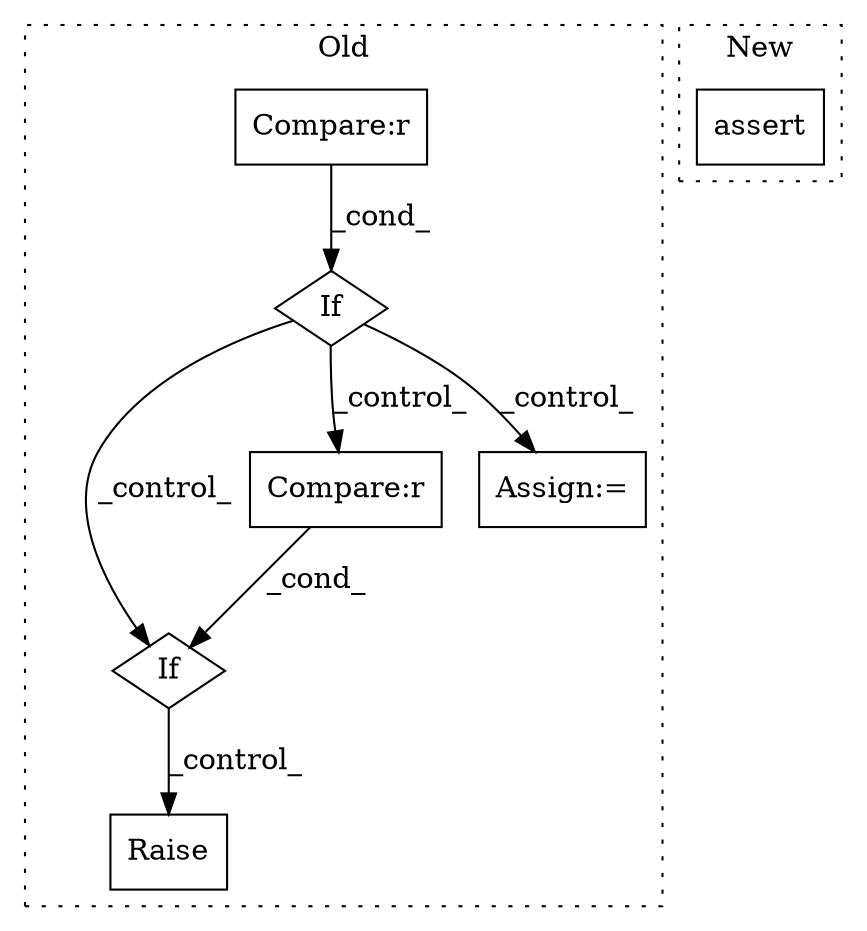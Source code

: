 digraph G {
subgraph cluster0 {
1 [label="Raise" a="91" s="5160" l="6" shape="box"];
3 [label="If" a="96" s="5071,5092" l="3,19" shape="diamond"];
4 [label="Compare:r" a="40" s="5074" l="18" shape="box"];
5 [label="If" a="96" s="5111,5137" l="3,23" shape="diamond"];
6 [label="Compare:r" a="40" s="5114" l="23" shape="box"];
7 [label="Assign:=" a="68" s="5447" l="3" shape="box"];
label = "Old";
style="dotted";
}
subgraph cluster1 {
2 [label="assert" a="65" s="4926" l="7" shape="box"];
label = "New";
style="dotted";
}
3 -> 7 [label="_control_"];
3 -> 5 [label="_control_"];
3 -> 6 [label="_control_"];
4 -> 3 [label="_cond_"];
5 -> 1 [label="_control_"];
6 -> 5 [label="_cond_"];
}
